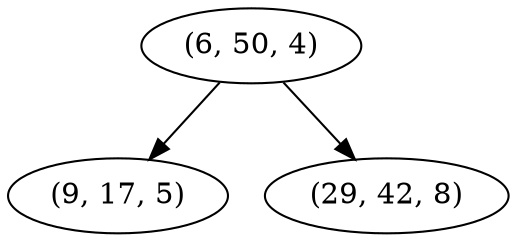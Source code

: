 digraph tree {
    "(6, 50, 4)";
    "(9, 17, 5)";
    "(29, 42, 8)";
    "(6, 50, 4)" -> "(9, 17, 5)";
    "(6, 50, 4)" -> "(29, 42, 8)";
}
